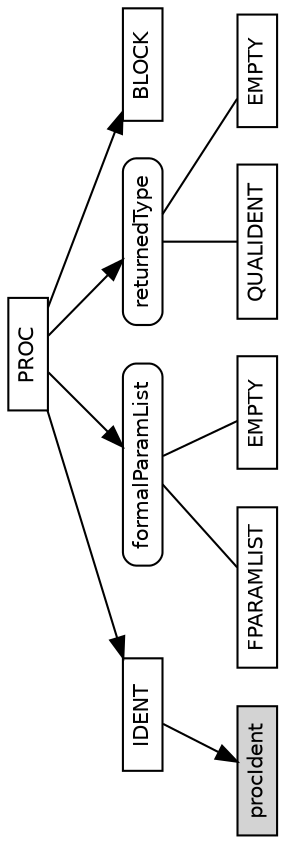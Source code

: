 /* AST node diagram generator script collection for M2C, M2J and M2Sharp.
 *
 * Copyright (c) 2016 The Modula-2 Software Foundation
 *
 * Author & Maintainer: Benjamin Kowarsch <org.m2sf>
 *
 * @synopsis
 *
 * The M2C, M2J and M2Sharp compilers are multi-dialect Modula-2 translators
 * and compilers respectively targeting C99, Java/JVM and C#/CLR, sharing a
 * common abstract syntax tree (AST) specification.
 *
 * The AST node diagram generator script collection consists of Graphviz DOT
 * descriptions for all AST node types of the common AST specification.
 *
 * The Graphviz dot utility is required to generate the diagrams. 
 * It may be obtained from http://www.graphviz.org/download.php.
 *
 * @repository
 *
 * https://github.com/m2sf/m2-ast-node-diagrams
 *
 * @file
 *
 * proc.dot
 *
 * PROC node diagram.
 *
 * Usage: $ dot proc.dot -Tps > proc.ps
 *
 * @license
 *
 * This is free software: you can redistribute and/or modify it under the
 * terms of the GNU Lesser General Public License (LGPL) either version 2.1
 * or at your choice version 3 as published by the Free Software Foundation.
 * However, you may not alter the copyright, author and license information.
 *
 * It is distributed in the hope that it will be useful,  but WITHOUT
 * ANY WARRANTY; without even the implied warranty of MERCHANTABILITY or
 * FITNESS FOR A PARTICULAR PURPOSE.  Read the license for more details.
 *
 * You should have received a copy of the GNU Lesser General Public License.
 * If not, see <https://www.gnu.org/copyleft/lesser.html>.
 *
 * NB: Components in the domain part of email addresses are in reverse order.
 */

/*** PROC Node ***/

digraph PROC {
  graph [orientation=landscape,fontname=helvetica];
  node [fontname=helvetica,fontsize=10,shape=box,height=0.25];
  
  node [style=solid];
  edge [arrowhead=normal];
  
  PROC -> { id0 id1 id2 id3 };
  id0 [label="IDENT"];
  id1 [label="formalParamList",style=rounded];
  id2 [label="returnedType",style=rounded];
  id3 [label="BLOCK"];
  
  id0 -> id4;
  id4 [label="procIdent",style=filled,fillcolor=lightgrey];
  
  edge [arrowhead=none];
  
  id1 -> { id5 id6 };
  id5 [label="FPARAMLIST"];
  id6 [label="EMPTY"];
  
  id2 -> { id7 id8 };
  id7 [label="QUALIDENT"];
  id8 [label="EMPTY"];
}

/* END OF FILE */